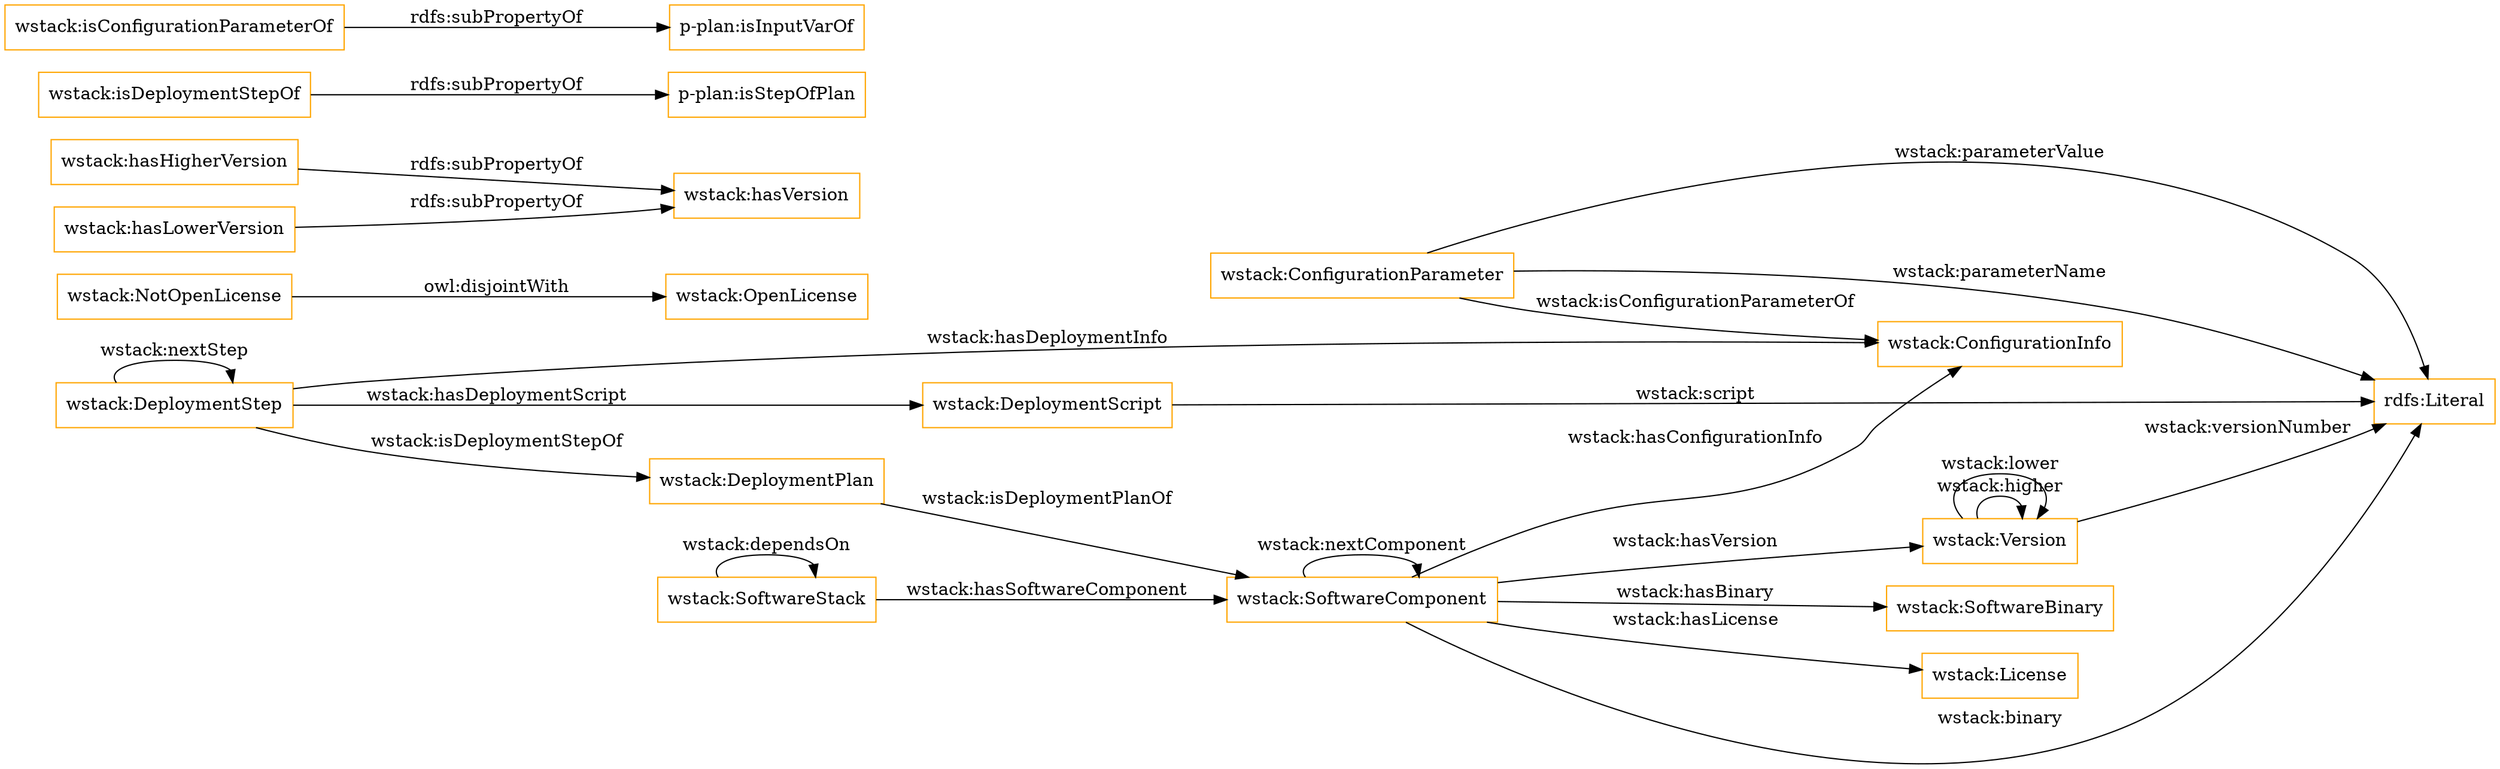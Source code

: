 digraph ar2dtool_diagram { 
rankdir=LR;
size="1501"
node [shape = rectangle, color="orange"]; "wstack:ConfigurationInfo" "wstack:SoftwareComponent" "wstack:SoftwareStack" "wstack:DeploymentStep" "wstack:Version" "wstack:SoftwareBinary" "wstack:OpenLicense" "wstack:License" "wstack:ConfigurationParameter" "wstack:DeploymentScript" "wstack:NotOpenLicense" "wstack:DeploymentPlan" ; /*classes style*/
	"wstack:hasHigherVersion" -> "wstack:hasVersion" [ label = "rdfs:subPropertyOf" ];
	"wstack:isDeploymentStepOf" -> "p-plan:isStepOfPlan" [ label = "rdfs:subPropertyOf" ];
	"wstack:isConfigurationParameterOf" -> "p-plan:isInputVarOf" [ label = "rdfs:subPropertyOf" ];
	"wstack:hasLowerVersion" -> "wstack:hasVersion" [ label = "rdfs:subPropertyOf" ];
	"wstack:NotOpenLicense" -> "wstack:OpenLicense" [ label = "owl:disjointWith" ];
	"wstack:DeploymentStep" -> "wstack:DeploymentStep" [ label = "wstack:nextStep" ];
	"wstack:DeploymentStep" -> "wstack:DeploymentScript" [ label = "wstack:hasDeploymentScript" ];
	"wstack:Version" -> "wstack:Version" [ label = "wstack:higher" ];
	"wstack:SoftwareComponent" -> "rdfs:Literal" [ label = "wstack:binary" ];
	"wstack:SoftwareComponent" -> "wstack:License" [ label = "wstack:hasLicense" ];
	"wstack:DeploymentScript" -> "rdfs:Literal" [ label = "wstack:script" ];
	"wstack:SoftwareStack" -> "wstack:SoftwareComponent" [ label = "wstack:hasSoftwareComponent" ];
	"wstack:SoftwareStack" -> "wstack:SoftwareStack" [ label = "wstack:dependsOn" ];
	"wstack:Version" -> "rdfs:Literal" [ label = "wstack:versionNumber" ];
	"wstack:SoftwareComponent" -> "wstack:SoftwareComponent" [ label = "wstack:nextComponent" ];
	"wstack:DeploymentStep" -> "wstack:ConfigurationInfo" [ label = "wstack:hasDeploymentInfo" ];
	"wstack:SoftwareComponent" -> "wstack:Version" [ label = "wstack:hasVersion" ];
	"wstack:DeploymentStep" -> "wstack:DeploymentPlan" [ label = "wstack:isDeploymentStepOf" ];
	"wstack:Version" -> "wstack:Version" [ label = "wstack:lower" ];
	"wstack:SoftwareComponent" -> "wstack:ConfigurationInfo" [ label = "wstack:hasConfigurationInfo" ];
	"wstack:ConfigurationParameter" -> "rdfs:Literal" [ label = "wstack:parameterValue" ];
	"wstack:SoftwareComponent" -> "wstack:SoftwareBinary" [ label = "wstack:hasBinary" ];
	"wstack:ConfigurationParameter" -> "rdfs:Literal" [ label = "wstack:parameterName" ];
	"wstack:DeploymentPlan" -> "wstack:SoftwareComponent" [ label = "wstack:isDeploymentPlanOf" ];
	"wstack:ConfigurationParameter" -> "wstack:ConfigurationInfo" [ label = "wstack:isConfigurationParameterOf" ];

}
